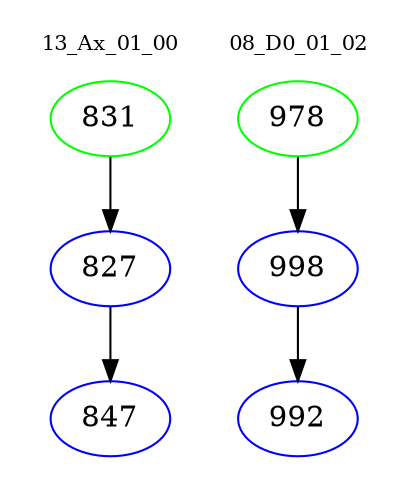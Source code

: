 digraph{
subgraph cluster_0 {
color = white
label = "13_Ax_01_00";
fontsize=10;
T0_831 [label="831", color="green"]
T0_831 -> T0_827 [color="black"]
T0_827 [label="827", color="blue"]
T0_827 -> T0_847 [color="black"]
T0_847 [label="847", color="blue"]
}
subgraph cluster_1 {
color = white
label = "08_D0_01_02";
fontsize=10;
T1_978 [label="978", color="green"]
T1_978 -> T1_998 [color="black"]
T1_998 [label="998", color="blue"]
T1_998 -> T1_992 [color="black"]
T1_992 [label="992", color="blue"]
}
}
